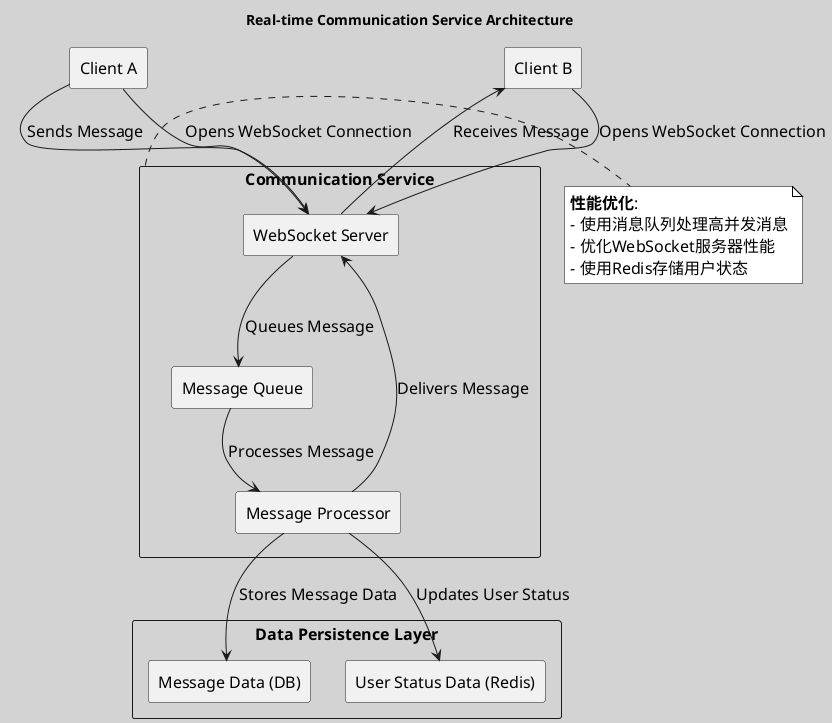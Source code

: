 @startuml

skinparam backgroundColor #D3D3D3
skinparam defaultFontName "Arial"
skinparam defaultFontSize 16
skinparam note {
    BackgroundColor #FFFFFF
    BorderColor #000000
    FontSize 16
    FontName "Arial"
}

title Real-time Communication Service Architecture

rectangle "Client A" as ClientA
rectangle "Client B" as ClientB

rectangle "Communication Service" as CS {
    rectangle "WebSocket Server" as WSS
    rectangle "Message Queue" as MQ
    rectangle "Message Processor" as MP
}

rectangle "Data Persistence Layer" as DPS {
    rectangle "Message Data (DB)" as MD
    rectangle "User Status Data (Redis)" as USD
}

ClientA -down-> WSS : Opens WebSocket Connection
ClientB -down-> WSS : Opens WebSocket Connection
ClientA -right-> WSS : Sends Message
WSS -down-> MQ : Queues Message
MQ -down-> MP : Processes Message
MP -down-> MD : Stores Message Data
MP -down-> USD : Updates User Status
MP -right-> WSS : Delivers Message
WSS -right-> ClientB : Receives Message

note right of CS
  **性能优化**:
  - 使用消息队列处理高并发消息
  - 优化WebSocket服务器性能
  - 使用Redis存储用户状态
end note

@enduml
